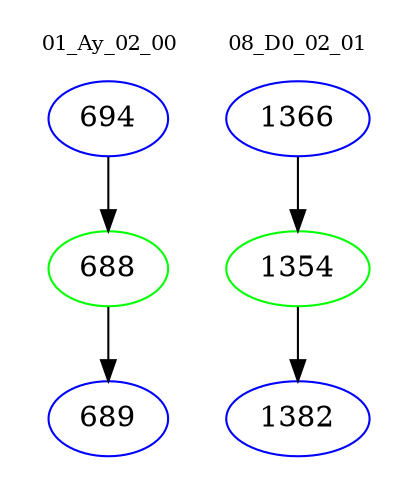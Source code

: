 digraph{
subgraph cluster_0 {
color = white
label = "01_Ay_02_00";
fontsize=10;
T0_694 [label="694", color="blue"]
T0_694 -> T0_688 [color="black"]
T0_688 [label="688", color="green"]
T0_688 -> T0_689 [color="black"]
T0_689 [label="689", color="blue"]
}
subgraph cluster_1 {
color = white
label = "08_D0_02_01";
fontsize=10;
T1_1366 [label="1366", color="blue"]
T1_1366 -> T1_1354 [color="black"]
T1_1354 [label="1354", color="green"]
T1_1354 -> T1_1382 [color="black"]
T1_1382 [label="1382", color="blue"]
}
}
